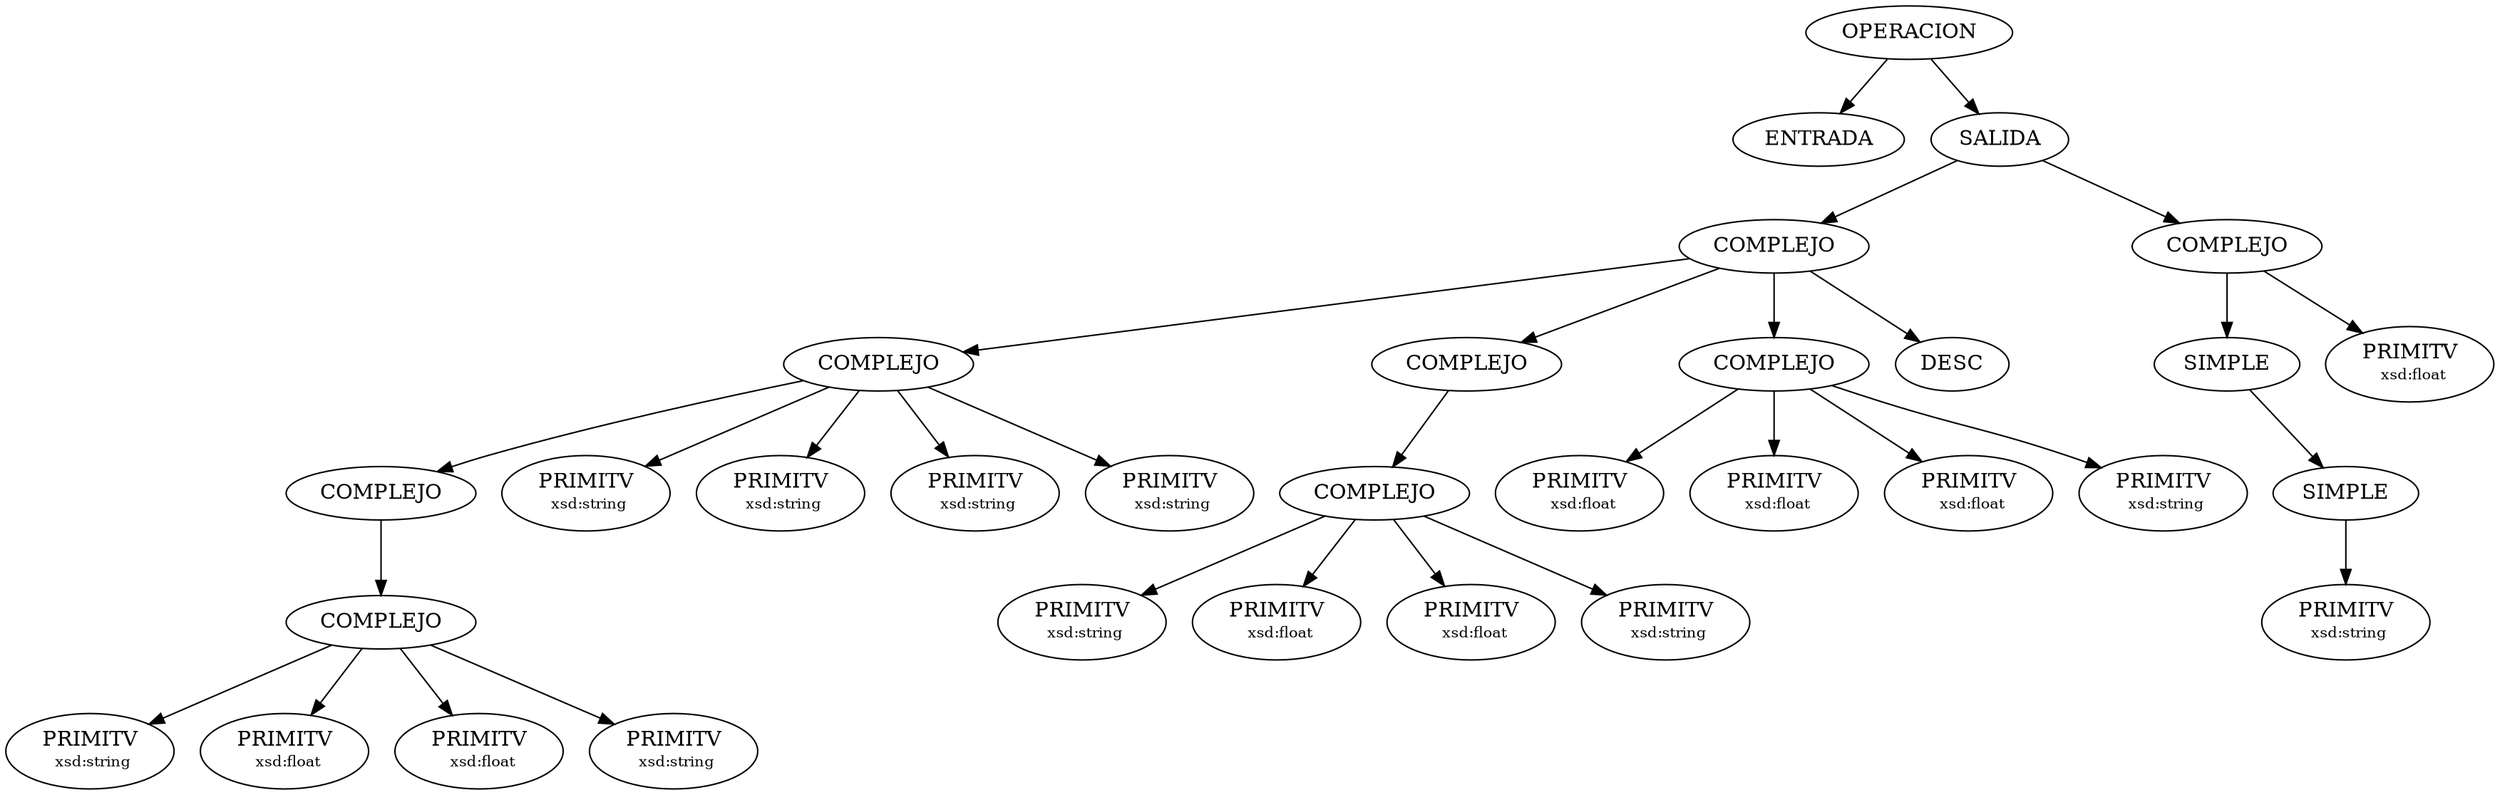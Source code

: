 digraph G
{
N0R0n0 [label="OPERACION"];
N1R0n0 [label=<ENTRADA>];
N1R0n1 [label="SALIDA"];
N2R0n0 [label="COMPLEJO"];
N3R0n0 [label="COMPLEJO"];
N4R2n0 [label="COMPLEJO"];
N5R1n0 [label="COMPLEJO"];
N6R0n0 [label=<PRIMITV<BR/> <FONT POINT-SIZE="10">xsd:string</FONT>>];
N6R0n1 [label=<PRIMITV<BR/> <FONT POINT-SIZE="10">xsd:float</FONT>>];
N6R0n2 [label=<PRIMITV<BR/> <FONT POINT-SIZE="10">xsd:float</FONT>>];
N6R0n3 [label=<PRIMITV<BR/> <FONT POINT-SIZE="10">xsd:string</FONT>>];
N4R2n1 [label=<PRIMITV<BR/> <FONT POINT-SIZE="10">xsd:string</FONT>>];
N4R2n2 [label=<PRIMITV<BR/> <FONT POINT-SIZE="10">xsd:string</FONT>>];
N4R2n3 [label=<PRIMITV<BR/> <FONT POINT-SIZE="10">xsd:string</FONT>>];
N4R2n4 [label=<PRIMITV<BR/> <FONT POINT-SIZE="10">xsd:string</FONT>>];
N3R0n1 [label="COMPLEJO"];
N4R1n0 [label="COMPLEJO"];
N5R0n0 [label=<PRIMITV<BR/> <FONT POINT-SIZE="10">xsd:string</FONT>>];
N5R0n1 [label=<PRIMITV<BR/> <FONT POINT-SIZE="10">xsd:float</FONT>>];
N5R0n2 [label=<PRIMITV<BR/> <FONT POINT-SIZE="10">xsd:float</FONT>>];
N5R0n3 [label=<PRIMITV<BR/> <FONT POINT-SIZE="10">xsd:string</FONT>>];
N3R0n2 [label="COMPLEJO"];
N4R0n0 [label=<PRIMITV<BR/> <FONT POINT-SIZE="10">xsd:float</FONT>>];
N4R0n1 [label=<PRIMITV<BR/> <FONT POINT-SIZE="10">xsd:float</FONT>>];
N4R0n2 [label=<PRIMITV<BR/> <FONT POINT-SIZE="10">xsd:float</FONT>>];
N4R0n3 [label=<PRIMITV<BR/> <FONT POINT-SIZE="10">xsd:string</FONT>>];
N3R0n3 [label=<DESC>];
N2R0n1 [label="COMPLEJO"];
N3R1n0 [label="SIMPLE"];
N4R3n0 [label="SIMPLE"];
N5R2n0 [label=<PRIMITV<BR/> <FONT POINT-SIZE="10">xsd:string</FONT>>];
N3R1n1 [label=<PRIMITV<BR/> <FONT POINT-SIZE="10">xsd:float</FONT>>];

N0R0n0 -> N1R0n0;
N0R0n0 -> N1R0n1;
N1R0n1 -> N2R0n0;
N2R0n0 -> N3R0n0;
N3R0n0 -> N4R2n0;
N4R2n0 -> N5R1n0;
N5R1n0 -> N6R0n0;
N5R1n0 -> N6R0n1;
N5R1n0 -> N6R0n2;
N5R1n0 -> N6R0n3;
N3R0n0 -> N4R2n1;
N3R0n0 -> N4R2n2;
N3R0n0 -> N4R2n3;
N3R0n0 -> N4R2n4;
N2R0n0 -> N3R0n1;
N3R0n1 -> N4R1n0;
N4R1n0 -> N5R0n0;
N4R1n0 -> N5R0n1;
N4R1n0 -> N5R0n2;
N4R1n0 -> N5R0n3;
N2R0n0 -> N3R0n2;
N3R0n2 -> N4R0n0;
N3R0n2 -> N4R0n1;
N3R0n2 -> N4R0n2;
N3R0n2 -> N4R0n3;
N2R0n0 -> N3R0n3;
N1R0n1 -> N2R0n1;
N2R0n1 -> N3R1n0;
N3R1n0 -> N4R3n0;
N4R3n0 -> N5R2n0;
N2R0n1 -> N3R1n1;

}
